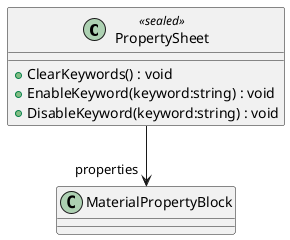 @startuml
class PropertySheet <<sealed>> {
    + ClearKeywords() : void
    + EnableKeyword(keyword:string) : void
    + DisableKeyword(keyword:string) : void
}
PropertySheet --> "properties" MaterialPropertyBlock
@enduml
